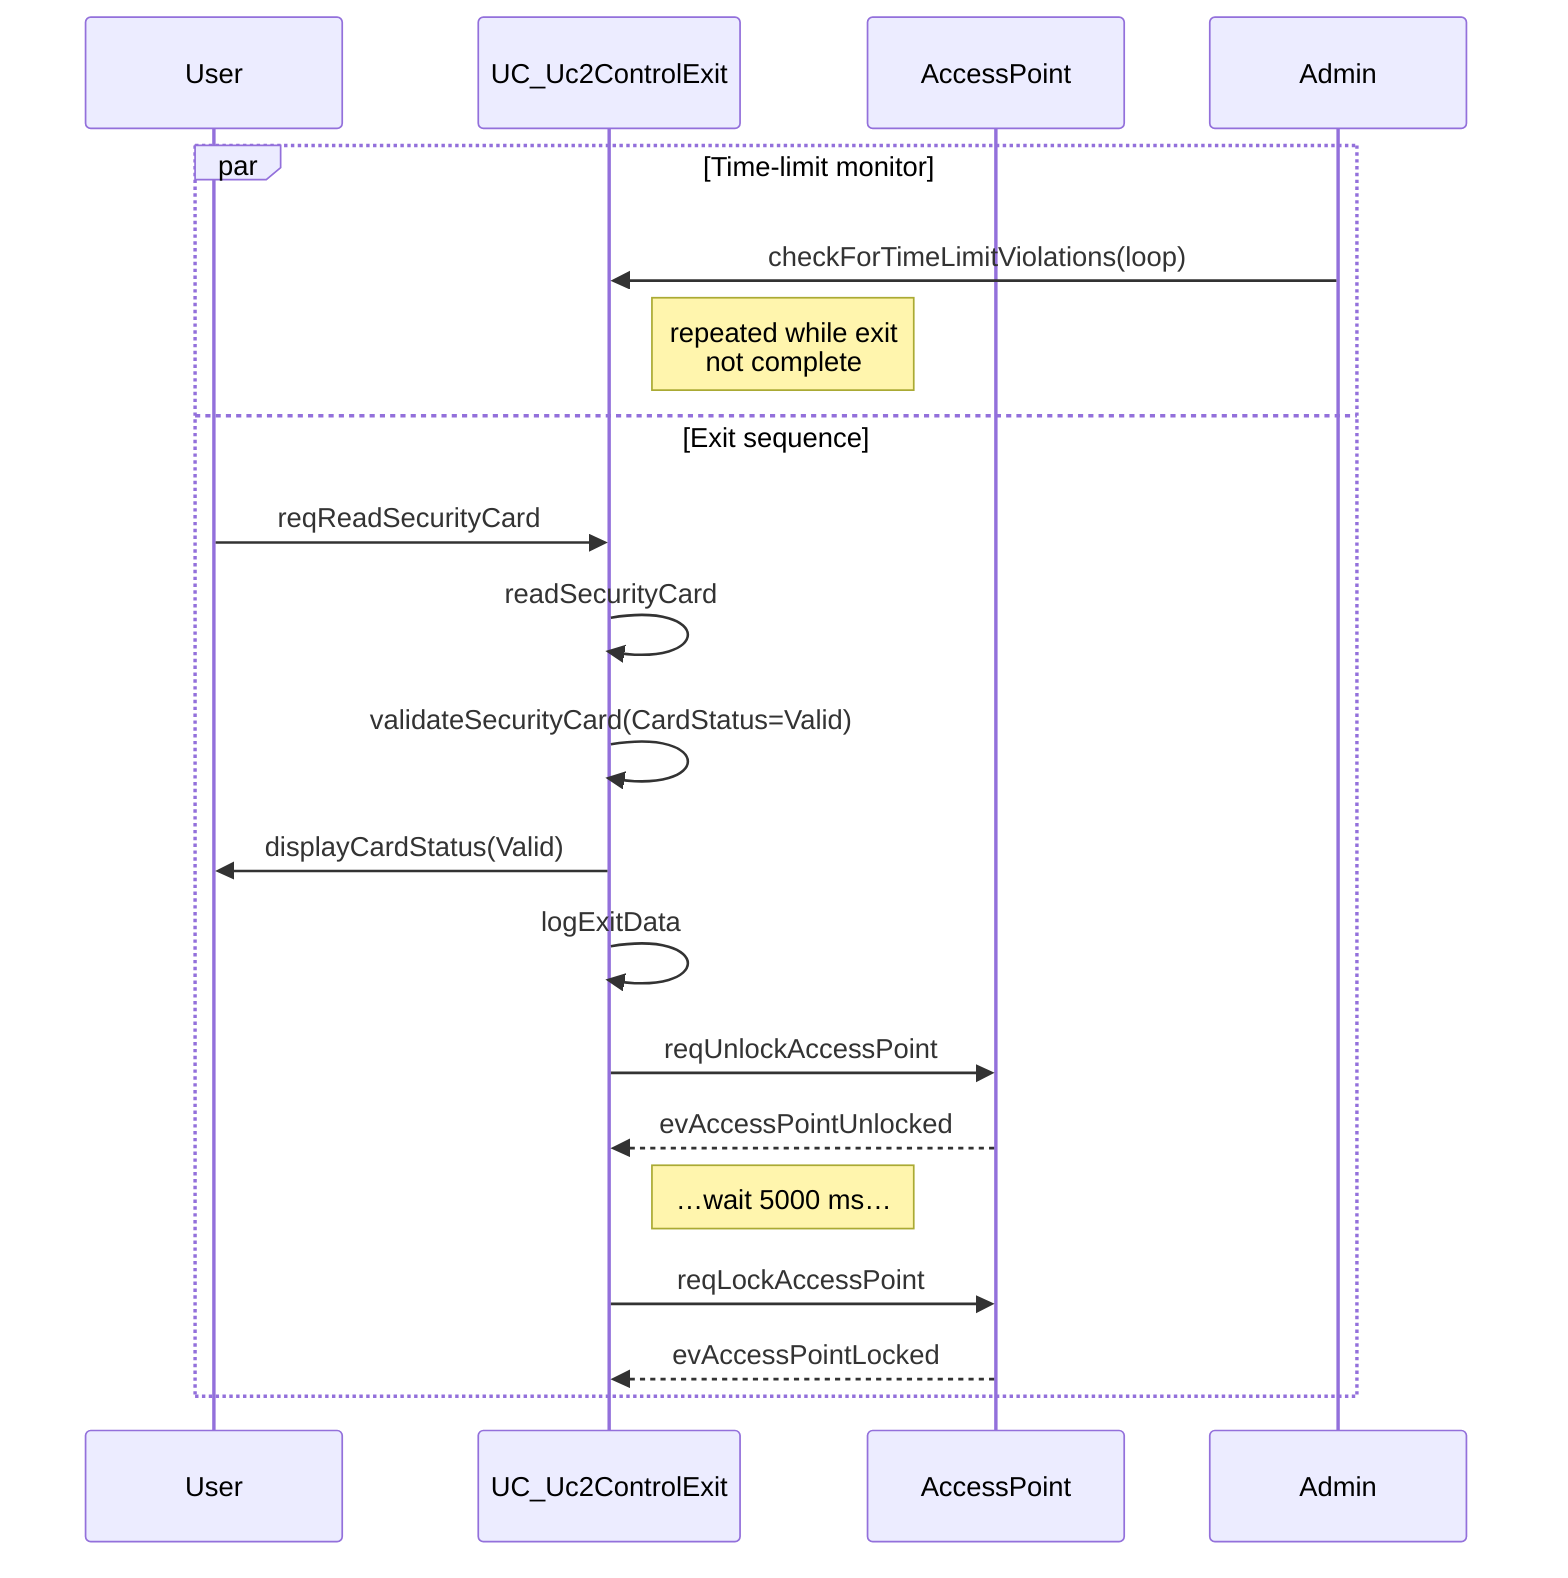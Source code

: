 sequenceDiagram
    participant User
    participant System as UC_Uc2ControlExit
    participant AccessPoint
    participant Admin

    par Time-limit monitor
        Admin ->> System : checkForTimeLimitViolations(loop)
        Note right of System: repeated while exit<br/>not complete
    and Exit sequence
        User  ->> System : reqReadSecurityCard
        System ->> System : readSecurityCard
        System ->> System : validateSecurityCard(CardStatus=Valid)
        System ->> User   : displayCardStatus(Valid)

        System ->> System : logExitData
        System ->> AccessPoint : reqUnlockAccessPoint
        AccessPoint -->> System : evAccessPointUnlocked

        Note right of System: …wait 5000 ms…
        System ->> AccessPoint : reqLockAccessPoint
        AccessPoint -->> System : evAccessPointLocked
    end